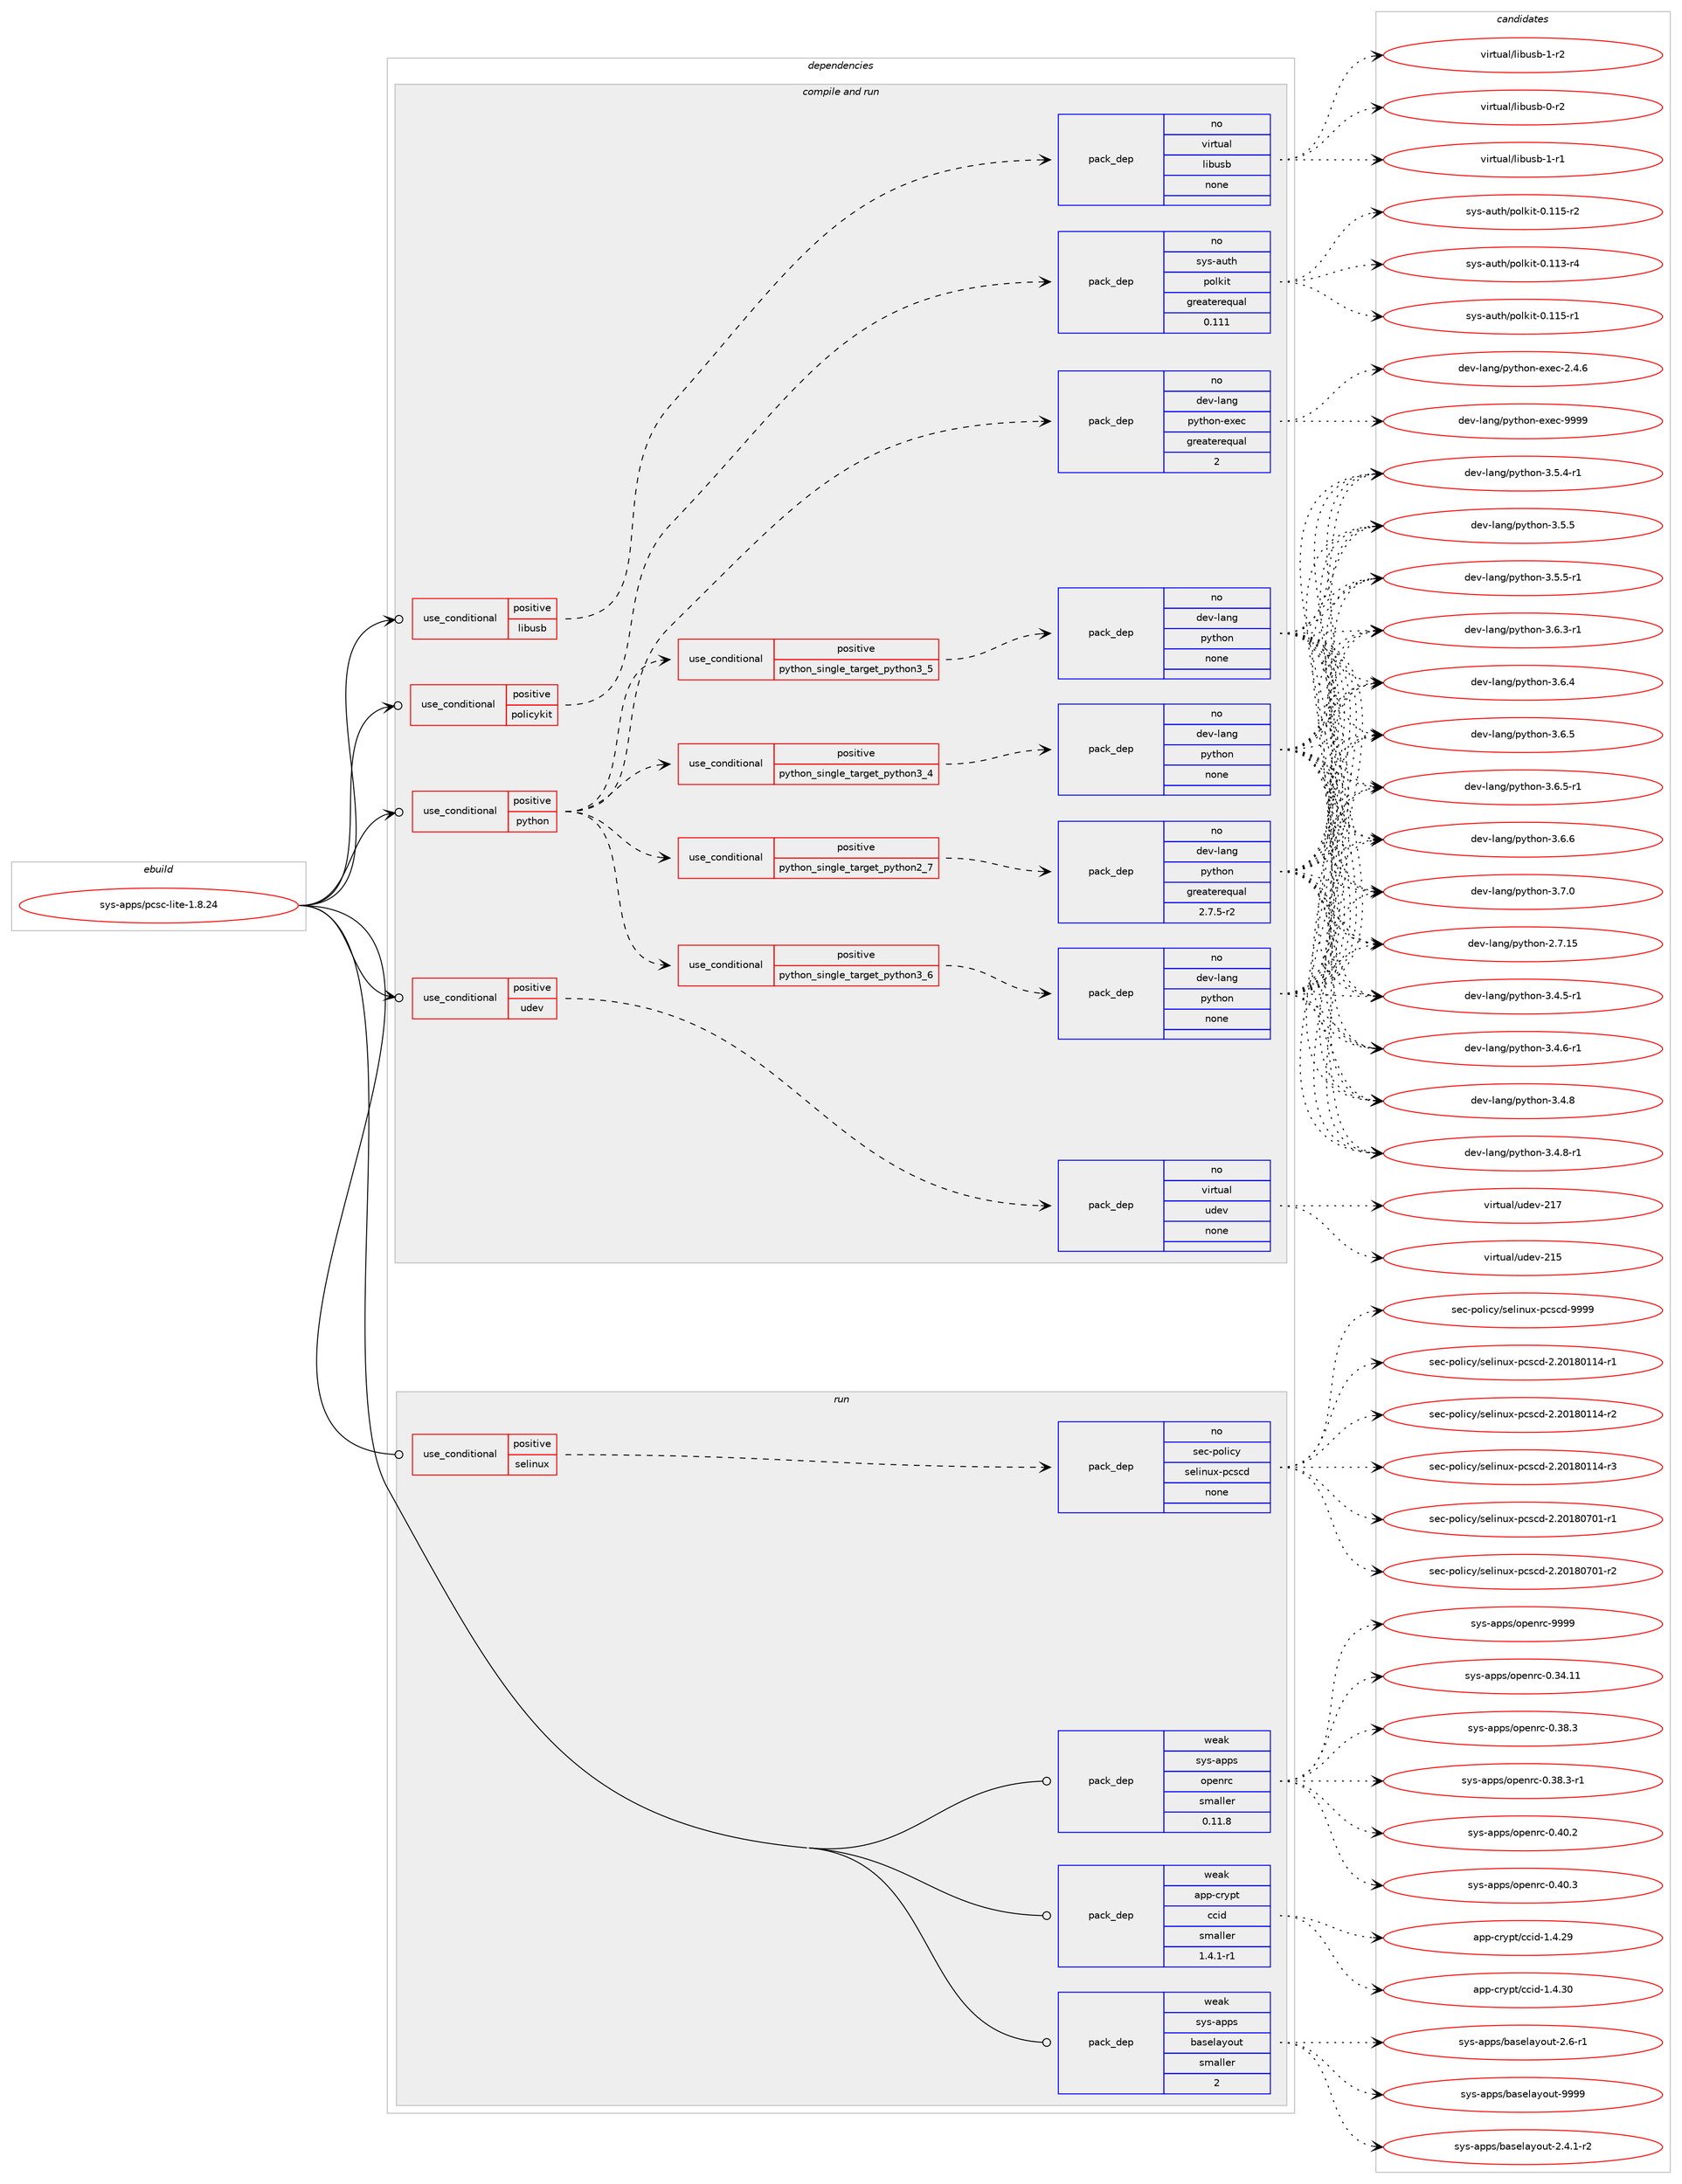 digraph prolog {

# *************
# Graph options
# *************

newrank=true;
concentrate=true;
compound=true;
graph [rankdir=LR,fontname=Helvetica,fontsize=10,ranksep=1.5];#, ranksep=2.5, nodesep=0.2];
edge  [arrowhead=vee];
node  [fontname=Helvetica,fontsize=10];

# **********
# The ebuild
# **********

subgraph cluster_leftcol {
color=gray;
rank=same;
label=<<i>ebuild</i>>;
id [label="sys-apps/pcsc-lite-1.8.24", color=red, width=4, href="../sys-apps/pcsc-lite-1.8.24.svg"];
}

# ****************
# The dependencies
# ****************

subgraph cluster_midcol {
color=gray;
label=<<i>dependencies</i>>;
subgraph cluster_compile {
fillcolor="#eeeeee";
style=filled;
label=<<i>compile</i>>;
}
subgraph cluster_compileandrun {
fillcolor="#eeeeee";
style=filled;
label=<<i>compile and run</i>>;
subgraph cond927 {
dependency6197 [label=<<TABLE BORDER="0" CELLBORDER="1" CELLSPACING="0" CELLPADDING="4"><TR><TD ROWSPAN="3" CELLPADDING="10">use_conditional</TD></TR><TR><TD>positive</TD></TR><TR><TD>libusb</TD></TR></TABLE>>, shape=none, color=red];
subgraph pack5130 {
dependency6198 [label=<<TABLE BORDER="0" CELLBORDER="1" CELLSPACING="0" CELLPADDING="4" WIDTH="220"><TR><TD ROWSPAN="6" CELLPADDING="30">pack_dep</TD></TR><TR><TD WIDTH="110">no</TD></TR><TR><TD>virtual</TD></TR><TR><TD>libusb</TD></TR><TR><TD>none</TD></TR><TR><TD></TD></TR></TABLE>>, shape=none, color=blue];
}
dependency6197:e -> dependency6198:w [weight=20,style="dashed",arrowhead="vee"];
}
id:e -> dependency6197:w [weight=20,style="solid",arrowhead="odotvee"];
subgraph cond928 {
dependency6199 [label=<<TABLE BORDER="0" CELLBORDER="1" CELLSPACING="0" CELLPADDING="4"><TR><TD ROWSPAN="3" CELLPADDING="10">use_conditional</TD></TR><TR><TD>positive</TD></TR><TR><TD>policykit</TD></TR></TABLE>>, shape=none, color=red];
subgraph pack5131 {
dependency6200 [label=<<TABLE BORDER="0" CELLBORDER="1" CELLSPACING="0" CELLPADDING="4" WIDTH="220"><TR><TD ROWSPAN="6" CELLPADDING="30">pack_dep</TD></TR><TR><TD WIDTH="110">no</TD></TR><TR><TD>sys-auth</TD></TR><TR><TD>polkit</TD></TR><TR><TD>greaterequal</TD></TR><TR><TD>0.111</TD></TR></TABLE>>, shape=none, color=blue];
}
dependency6199:e -> dependency6200:w [weight=20,style="dashed",arrowhead="vee"];
}
id:e -> dependency6199:w [weight=20,style="solid",arrowhead="odotvee"];
subgraph cond929 {
dependency6201 [label=<<TABLE BORDER="0" CELLBORDER="1" CELLSPACING="0" CELLPADDING="4"><TR><TD ROWSPAN="3" CELLPADDING="10">use_conditional</TD></TR><TR><TD>positive</TD></TR><TR><TD>python</TD></TR></TABLE>>, shape=none, color=red];
subgraph cond930 {
dependency6202 [label=<<TABLE BORDER="0" CELLBORDER="1" CELLSPACING="0" CELLPADDING="4"><TR><TD ROWSPAN="3" CELLPADDING="10">use_conditional</TD></TR><TR><TD>positive</TD></TR><TR><TD>python_single_target_python2_7</TD></TR></TABLE>>, shape=none, color=red];
subgraph pack5132 {
dependency6203 [label=<<TABLE BORDER="0" CELLBORDER="1" CELLSPACING="0" CELLPADDING="4" WIDTH="220"><TR><TD ROWSPAN="6" CELLPADDING="30">pack_dep</TD></TR><TR><TD WIDTH="110">no</TD></TR><TR><TD>dev-lang</TD></TR><TR><TD>python</TD></TR><TR><TD>greaterequal</TD></TR><TR><TD>2.7.5-r2</TD></TR></TABLE>>, shape=none, color=blue];
}
dependency6202:e -> dependency6203:w [weight=20,style="dashed",arrowhead="vee"];
}
dependency6201:e -> dependency6202:w [weight=20,style="dashed",arrowhead="vee"];
subgraph cond931 {
dependency6204 [label=<<TABLE BORDER="0" CELLBORDER="1" CELLSPACING="0" CELLPADDING="4"><TR><TD ROWSPAN="3" CELLPADDING="10">use_conditional</TD></TR><TR><TD>positive</TD></TR><TR><TD>python_single_target_python3_4</TD></TR></TABLE>>, shape=none, color=red];
subgraph pack5133 {
dependency6205 [label=<<TABLE BORDER="0" CELLBORDER="1" CELLSPACING="0" CELLPADDING="4" WIDTH="220"><TR><TD ROWSPAN="6" CELLPADDING="30">pack_dep</TD></TR><TR><TD WIDTH="110">no</TD></TR><TR><TD>dev-lang</TD></TR><TR><TD>python</TD></TR><TR><TD>none</TD></TR><TR><TD></TD></TR></TABLE>>, shape=none, color=blue];
}
dependency6204:e -> dependency6205:w [weight=20,style="dashed",arrowhead="vee"];
}
dependency6201:e -> dependency6204:w [weight=20,style="dashed",arrowhead="vee"];
subgraph cond932 {
dependency6206 [label=<<TABLE BORDER="0" CELLBORDER="1" CELLSPACING="0" CELLPADDING="4"><TR><TD ROWSPAN="3" CELLPADDING="10">use_conditional</TD></TR><TR><TD>positive</TD></TR><TR><TD>python_single_target_python3_5</TD></TR></TABLE>>, shape=none, color=red];
subgraph pack5134 {
dependency6207 [label=<<TABLE BORDER="0" CELLBORDER="1" CELLSPACING="0" CELLPADDING="4" WIDTH="220"><TR><TD ROWSPAN="6" CELLPADDING="30">pack_dep</TD></TR><TR><TD WIDTH="110">no</TD></TR><TR><TD>dev-lang</TD></TR><TR><TD>python</TD></TR><TR><TD>none</TD></TR><TR><TD></TD></TR></TABLE>>, shape=none, color=blue];
}
dependency6206:e -> dependency6207:w [weight=20,style="dashed",arrowhead="vee"];
}
dependency6201:e -> dependency6206:w [weight=20,style="dashed",arrowhead="vee"];
subgraph cond933 {
dependency6208 [label=<<TABLE BORDER="0" CELLBORDER="1" CELLSPACING="0" CELLPADDING="4"><TR><TD ROWSPAN="3" CELLPADDING="10">use_conditional</TD></TR><TR><TD>positive</TD></TR><TR><TD>python_single_target_python3_6</TD></TR></TABLE>>, shape=none, color=red];
subgraph pack5135 {
dependency6209 [label=<<TABLE BORDER="0" CELLBORDER="1" CELLSPACING="0" CELLPADDING="4" WIDTH="220"><TR><TD ROWSPAN="6" CELLPADDING="30">pack_dep</TD></TR><TR><TD WIDTH="110">no</TD></TR><TR><TD>dev-lang</TD></TR><TR><TD>python</TD></TR><TR><TD>none</TD></TR><TR><TD></TD></TR></TABLE>>, shape=none, color=blue];
}
dependency6208:e -> dependency6209:w [weight=20,style="dashed",arrowhead="vee"];
}
dependency6201:e -> dependency6208:w [weight=20,style="dashed",arrowhead="vee"];
subgraph pack5136 {
dependency6210 [label=<<TABLE BORDER="0" CELLBORDER="1" CELLSPACING="0" CELLPADDING="4" WIDTH="220"><TR><TD ROWSPAN="6" CELLPADDING="30">pack_dep</TD></TR><TR><TD WIDTH="110">no</TD></TR><TR><TD>dev-lang</TD></TR><TR><TD>python-exec</TD></TR><TR><TD>greaterequal</TD></TR><TR><TD>2</TD></TR></TABLE>>, shape=none, color=blue];
}
dependency6201:e -> dependency6210:w [weight=20,style="dashed",arrowhead="vee"];
}
id:e -> dependency6201:w [weight=20,style="solid",arrowhead="odotvee"];
subgraph cond934 {
dependency6211 [label=<<TABLE BORDER="0" CELLBORDER="1" CELLSPACING="0" CELLPADDING="4"><TR><TD ROWSPAN="3" CELLPADDING="10">use_conditional</TD></TR><TR><TD>positive</TD></TR><TR><TD>udev</TD></TR></TABLE>>, shape=none, color=red];
subgraph pack5137 {
dependency6212 [label=<<TABLE BORDER="0" CELLBORDER="1" CELLSPACING="0" CELLPADDING="4" WIDTH="220"><TR><TD ROWSPAN="6" CELLPADDING="30">pack_dep</TD></TR><TR><TD WIDTH="110">no</TD></TR><TR><TD>virtual</TD></TR><TR><TD>udev</TD></TR><TR><TD>none</TD></TR><TR><TD></TD></TR></TABLE>>, shape=none, color=blue];
}
dependency6211:e -> dependency6212:w [weight=20,style="dashed",arrowhead="vee"];
}
id:e -> dependency6211:w [weight=20,style="solid",arrowhead="odotvee"];
}
subgraph cluster_run {
fillcolor="#eeeeee";
style=filled;
label=<<i>run</i>>;
subgraph cond935 {
dependency6213 [label=<<TABLE BORDER="0" CELLBORDER="1" CELLSPACING="0" CELLPADDING="4"><TR><TD ROWSPAN="3" CELLPADDING="10">use_conditional</TD></TR><TR><TD>positive</TD></TR><TR><TD>selinux</TD></TR></TABLE>>, shape=none, color=red];
subgraph pack5138 {
dependency6214 [label=<<TABLE BORDER="0" CELLBORDER="1" CELLSPACING="0" CELLPADDING="4" WIDTH="220"><TR><TD ROWSPAN="6" CELLPADDING="30">pack_dep</TD></TR><TR><TD WIDTH="110">no</TD></TR><TR><TD>sec-policy</TD></TR><TR><TD>selinux-pcscd</TD></TR><TR><TD>none</TD></TR><TR><TD></TD></TR></TABLE>>, shape=none, color=blue];
}
dependency6213:e -> dependency6214:w [weight=20,style="dashed",arrowhead="vee"];
}
id:e -> dependency6213:w [weight=20,style="solid",arrowhead="odot"];
subgraph pack5139 {
dependency6215 [label=<<TABLE BORDER="0" CELLBORDER="1" CELLSPACING="0" CELLPADDING="4" WIDTH="220"><TR><TD ROWSPAN="6" CELLPADDING="30">pack_dep</TD></TR><TR><TD WIDTH="110">weak</TD></TR><TR><TD>app-crypt</TD></TR><TR><TD>ccid</TD></TR><TR><TD>smaller</TD></TR><TR><TD>1.4.1-r1</TD></TR></TABLE>>, shape=none, color=blue];
}
id:e -> dependency6215:w [weight=20,style="solid",arrowhead="odot"];
subgraph pack5140 {
dependency6216 [label=<<TABLE BORDER="0" CELLBORDER="1" CELLSPACING="0" CELLPADDING="4" WIDTH="220"><TR><TD ROWSPAN="6" CELLPADDING="30">pack_dep</TD></TR><TR><TD WIDTH="110">weak</TD></TR><TR><TD>sys-apps</TD></TR><TR><TD>baselayout</TD></TR><TR><TD>smaller</TD></TR><TR><TD>2</TD></TR></TABLE>>, shape=none, color=blue];
}
id:e -> dependency6216:w [weight=20,style="solid",arrowhead="odot"];
subgraph pack5141 {
dependency6217 [label=<<TABLE BORDER="0" CELLBORDER="1" CELLSPACING="0" CELLPADDING="4" WIDTH="220"><TR><TD ROWSPAN="6" CELLPADDING="30">pack_dep</TD></TR><TR><TD WIDTH="110">weak</TD></TR><TR><TD>sys-apps</TD></TR><TR><TD>openrc</TD></TR><TR><TD>smaller</TD></TR><TR><TD>0.11.8</TD></TR></TABLE>>, shape=none, color=blue];
}
id:e -> dependency6217:w [weight=20,style="solid",arrowhead="odot"];
}
}

# **************
# The candidates
# **************

subgraph cluster_choices {
rank=same;
color=gray;
label=<<i>candidates</i>>;

subgraph choice5130 {
color=black;
nodesep=1;
choice1181051141161179710847108105981171159845484511450 [label="virtual/libusb-0-r2", color=red, width=4,href="../virtual/libusb-0-r2.svg"];
choice1181051141161179710847108105981171159845494511449 [label="virtual/libusb-1-r1", color=red, width=4,href="../virtual/libusb-1-r1.svg"];
choice1181051141161179710847108105981171159845494511450 [label="virtual/libusb-1-r2", color=red, width=4,href="../virtual/libusb-1-r2.svg"];
dependency6198:e -> choice1181051141161179710847108105981171159845484511450:w [style=dotted,weight="100"];
dependency6198:e -> choice1181051141161179710847108105981171159845494511449:w [style=dotted,weight="100"];
dependency6198:e -> choice1181051141161179710847108105981171159845494511450:w [style=dotted,weight="100"];
}
subgraph choice5131 {
color=black;
nodesep=1;
choice1151211154597117116104471121111081071051164548464949514511452 [label="sys-auth/polkit-0.113-r4", color=red, width=4,href="../sys-auth/polkit-0.113-r4.svg"];
choice1151211154597117116104471121111081071051164548464949534511449 [label="sys-auth/polkit-0.115-r1", color=red, width=4,href="../sys-auth/polkit-0.115-r1.svg"];
choice1151211154597117116104471121111081071051164548464949534511450 [label="sys-auth/polkit-0.115-r2", color=red, width=4,href="../sys-auth/polkit-0.115-r2.svg"];
dependency6200:e -> choice1151211154597117116104471121111081071051164548464949514511452:w [style=dotted,weight="100"];
dependency6200:e -> choice1151211154597117116104471121111081071051164548464949534511449:w [style=dotted,weight="100"];
dependency6200:e -> choice1151211154597117116104471121111081071051164548464949534511450:w [style=dotted,weight="100"];
}
subgraph choice5132 {
color=black;
nodesep=1;
choice10010111845108971101034711212111610411111045504655464953 [label="dev-lang/python-2.7.15", color=red, width=4,href="../dev-lang/python-2.7.15.svg"];
choice1001011184510897110103471121211161041111104551465246534511449 [label="dev-lang/python-3.4.5-r1", color=red, width=4,href="../dev-lang/python-3.4.5-r1.svg"];
choice1001011184510897110103471121211161041111104551465246544511449 [label="dev-lang/python-3.4.6-r1", color=red, width=4,href="../dev-lang/python-3.4.6-r1.svg"];
choice100101118451089711010347112121116104111110455146524656 [label="dev-lang/python-3.4.8", color=red, width=4,href="../dev-lang/python-3.4.8.svg"];
choice1001011184510897110103471121211161041111104551465246564511449 [label="dev-lang/python-3.4.8-r1", color=red, width=4,href="../dev-lang/python-3.4.8-r1.svg"];
choice1001011184510897110103471121211161041111104551465346524511449 [label="dev-lang/python-3.5.4-r1", color=red, width=4,href="../dev-lang/python-3.5.4-r1.svg"];
choice100101118451089711010347112121116104111110455146534653 [label="dev-lang/python-3.5.5", color=red, width=4,href="../dev-lang/python-3.5.5.svg"];
choice1001011184510897110103471121211161041111104551465346534511449 [label="dev-lang/python-3.5.5-r1", color=red, width=4,href="../dev-lang/python-3.5.5-r1.svg"];
choice1001011184510897110103471121211161041111104551465446514511449 [label="dev-lang/python-3.6.3-r1", color=red, width=4,href="../dev-lang/python-3.6.3-r1.svg"];
choice100101118451089711010347112121116104111110455146544652 [label="dev-lang/python-3.6.4", color=red, width=4,href="../dev-lang/python-3.6.4.svg"];
choice100101118451089711010347112121116104111110455146544653 [label="dev-lang/python-3.6.5", color=red, width=4,href="../dev-lang/python-3.6.5.svg"];
choice1001011184510897110103471121211161041111104551465446534511449 [label="dev-lang/python-3.6.5-r1", color=red, width=4,href="../dev-lang/python-3.6.5-r1.svg"];
choice100101118451089711010347112121116104111110455146544654 [label="dev-lang/python-3.6.6", color=red, width=4,href="../dev-lang/python-3.6.6.svg"];
choice100101118451089711010347112121116104111110455146554648 [label="dev-lang/python-3.7.0", color=red, width=4,href="../dev-lang/python-3.7.0.svg"];
dependency6203:e -> choice10010111845108971101034711212111610411111045504655464953:w [style=dotted,weight="100"];
dependency6203:e -> choice1001011184510897110103471121211161041111104551465246534511449:w [style=dotted,weight="100"];
dependency6203:e -> choice1001011184510897110103471121211161041111104551465246544511449:w [style=dotted,weight="100"];
dependency6203:e -> choice100101118451089711010347112121116104111110455146524656:w [style=dotted,weight="100"];
dependency6203:e -> choice1001011184510897110103471121211161041111104551465246564511449:w [style=dotted,weight="100"];
dependency6203:e -> choice1001011184510897110103471121211161041111104551465346524511449:w [style=dotted,weight="100"];
dependency6203:e -> choice100101118451089711010347112121116104111110455146534653:w [style=dotted,weight="100"];
dependency6203:e -> choice1001011184510897110103471121211161041111104551465346534511449:w [style=dotted,weight="100"];
dependency6203:e -> choice1001011184510897110103471121211161041111104551465446514511449:w [style=dotted,weight="100"];
dependency6203:e -> choice100101118451089711010347112121116104111110455146544652:w [style=dotted,weight="100"];
dependency6203:e -> choice100101118451089711010347112121116104111110455146544653:w [style=dotted,weight="100"];
dependency6203:e -> choice1001011184510897110103471121211161041111104551465446534511449:w [style=dotted,weight="100"];
dependency6203:e -> choice100101118451089711010347112121116104111110455146544654:w [style=dotted,weight="100"];
dependency6203:e -> choice100101118451089711010347112121116104111110455146554648:w [style=dotted,weight="100"];
}
subgraph choice5133 {
color=black;
nodesep=1;
choice10010111845108971101034711212111610411111045504655464953 [label="dev-lang/python-2.7.15", color=red, width=4,href="../dev-lang/python-2.7.15.svg"];
choice1001011184510897110103471121211161041111104551465246534511449 [label="dev-lang/python-3.4.5-r1", color=red, width=4,href="../dev-lang/python-3.4.5-r1.svg"];
choice1001011184510897110103471121211161041111104551465246544511449 [label="dev-lang/python-3.4.6-r1", color=red, width=4,href="../dev-lang/python-3.4.6-r1.svg"];
choice100101118451089711010347112121116104111110455146524656 [label="dev-lang/python-3.4.8", color=red, width=4,href="../dev-lang/python-3.4.8.svg"];
choice1001011184510897110103471121211161041111104551465246564511449 [label="dev-lang/python-3.4.8-r1", color=red, width=4,href="../dev-lang/python-3.4.8-r1.svg"];
choice1001011184510897110103471121211161041111104551465346524511449 [label="dev-lang/python-3.5.4-r1", color=red, width=4,href="../dev-lang/python-3.5.4-r1.svg"];
choice100101118451089711010347112121116104111110455146534653 [label="dev-lang/python-3.5.5", color=red, width=4,href="../dev-lang/python-3.5.5.svg"];
choice1001011184510897110103471121211161041111104551465346534511449 [label="dev-lang/python-3.5.5-r1", color=red, width=4,href="../dev-lang/python-3.5.5-r1.svg"];
choice1001011184510897110103471121211161041111104551465446514511449 [label="dev-lang/python-3.6.3-r1", color=red, width=4,href="../dev-lang/python-3.6.3-r1.svg"];
choice100101118451089711010347112121116104111110455146544652 [label="dev-lang/python-3.6.4", color=red, width=4,href="../dev-lang/python-3.6.4.svg"];
choice100101118451089711010347112121116104111110455146544653 [label="dev-lang/python-3.6.5", color=red, width=4,href="../dev-lang/python-3.6.5.svg"];
choice1001011184510897110103471121211161041111104551465446534511449 [label="dev-lang/python-3.6.5-r1", color=red, width=4,href="../dev-lang/python-3.6.5-r1.svg"];
choice100101118451089711010347112121116104111110455146544654 [label="dev-lang/python-3.6.6", color=red, width=4,href="../dev-lang/python-3.6.6.svg"];
choice100101118451089711010347112121116104111110455146554648 [label="dev-lang/python-3.7.0", color=red, width=4,href="../dev-lang/python-3.7.0.svg"];
dependency6205:e -> choice10010111845108971101034711212111610411111045504655464953:w [style=dotted,weight="100"];
dependency6205:e -> choice1001011184510897110103471121211161041111104551465246534511449:w [style=dotted,weight="100"];
dependency6205:e -> choice1001011184510897110103471121211161041111104551465246544511449:w [style=dotted,weight="100"];
dependency6205:e -> choice100101118451089711010347112121116104111110455146524656:w [style=dotted,weight="100"];
dependency6205:e -> choice1001011184510897110103471121211161041111104551465246564511449:w [style=dotted,weight="100"];
dependency6205:e -> choice1001011184510897110103471121211161041111104551465346524511449:w [style=dotted,weight="100"];
dependency6205:e -> choice100101118451089711010347112121116104111110455146534653:w [style=dotted,weight="100"];
dependency6205:e -> choice1001011184510897110103471121211161041111104551465346534511449:w [style=dotted,weight="100"];
dependency6205:e -> choice1001011184510897110103471121211161041111104551465446514511449:w [style=dotted,weight="100"];
dependency6205:e -> choice100101118451089711010347112121116104111110455146544652:w [style=dotted,weight="100"];
dependency6205:e -> choice100101118451089711010347112121116104111110455146544653:w [style=dotted,weight="100"];
dependency6205:e -> choice1001011184510897110103471121211161041111104551465446534511449:w [style=dotted,weight="100"];
dependency6205:e -> choice100101118451089711010347112121116104111110455146544654:w [style=dotted,weight="100"];
dependency6205:e -> choice100101118451089711010347112121116104111110455146554648:w [style=dotted,weight="100"];
}
subgraph choice5134 {
color=black;
nodesep=1;
choice10010111845108971101034711212111610411111045504655464953 [label="dev-lang/python-2.7.15", color=red, width=4,href="../dev-lang/python-2.7.15.svg"];
choice1001011184510897110103471121211161041111104551465246534511449 [label="dev-lang/python-3.4.5-r1", color=red, width=4,href="../dev-lang/python-3.4.5-r1.svg"];
choice1001011184510897110103471121211161041111104551465246544511449 [label="dev-lang/python-3.4.6-r1", color=red, width=4,href="../dev-lang/python-3.4.6-r1.svg"];
choice100101118451089711010347112121116104111110455146524656 [label="dev-lang/python-3.4.8", color=red, width=4,href="../dev-lang/python-3.4.8.svg"];
choice1001011184510897110103471121211161041111104551465246564511449 [label="dev-lang/python-3.4.8-r1", color=red, width=4,href="../dev-lang/python-3.4.8-r1.svg"];
choice1001011184510897110103471121211161041111104551465346524511449 [label="dev-lang/python-3.5.4-r1", color=red, width=4,href="../dev-lang/python-3.5.4-r1.svg"];
choice100101118451089711010347112121116104111110455146534653 [label="dev-lang/python-3.5.5", color=red, width=4,href="../dev-lang/python-3.5.5.svg"];
choice1001011184510897110103471121211161041111104551465346534511449 [label="dev-lang/python-3.5.5-r1", color=red, width=4,href="../dev-lang/python-3.5.5-r1.svg"];
choice1001011184510897110103471121211161041111104551465446514511449 [label="dev-lang/python-3.6.3-r1", color=red, width=4,href="../dev-lang/python-3.6.3-r1.svg"];
choice100101118451089711010347112121116104111110455146544652 [label="dev-lang/python-3.6.4", color=red, width=4,href="../dev-lang/python-3.6.4.svg"];
choice100101118451089711010347112121116104111110455146544653 [label="dev-lang/python-3.6.5", color=red, width=4,href="../dev-lang/python-3.6.5.svg"];
choice1001011184510897110103471121211161041111104551465446534511449 [label="dev-lang/python-3.6.5-r1", color=red, width=4,href="../dev-lang/python-3.6.5-r1.svg"];
choice100101118451089711010347112121116104111110455146544654 [label="dev-lang/python-3.6.6", color=red, width=4,href="../dev-lang/python-3.6.6.svg"];
choice100101118451089711010347112121116104111110455146554648 [label="dev-lang/python-3.7.0", color=red, width=4,href="../dev-lang/python-3.7.0.svg"];
dependency6207:e -> choice10010111845108971101034711212111610411111045504655464953:w [style=dotted,weight="100"];
dependency6207:e -> choice1001011184510897110103471121211161041111104551465246534511449:w [style=dotted,weight="100"];
dependency6207:e -> choice1001011184510897110103471121211161041111104551465246544511449:w [style=dotted,weight="100"];
dependency6207:e -> choice100101118451089711010347112121116104111110455146524656:w [style=dotted,weight="100"];
dependency6207:e -> choice1001011184510897110103471121211161041111104551465246564511449:w [style=dotted,weight="100"];
dependency6207:e -> choice1001011184510897110103471121211161041111104551465346524511449:w [style=dotted,weight="100"];
dependency6207:e -> choice100101118451089711010347112121116104111110455146534653:w [style=dotted,weight="100"];
dependency6207:e -> choice1001011184510897110103471121211161041111104551465346534511449:w [style=dotted,weight="100"];
dependency6207:e -> choice1001011184510897110103471121211161041111104551465446514511449:w [style=dotted,weight="100"];
dependency6207:e -> choice100101118451089711010347112121116104111110455146544652:w [style=dotted,weight="100"];
dependency6207:e -> choice100101118451089711010347112121116104111110455146544653:w [style=dotted,weight="100"];
dependency6207:e -> choice1001011184510897110103471121211161041111104551465446534511449:w [style=dotted,weight="100"];
dependency6207:e -> choice100101118451089711010347112121116104111110455146544654:w [style=dotted,weight="100"];
dependency6207:e -> choice100101118451089711010347112121116104111110455146554648:w [style=dotted,weight="100"];
}
subgraph choice5135 {
color=black;
nodesep=1;
choice10010111845108971101034711212111610411111045504655464953 [label="dev-lang/python-2.7.15", color=red, width=4,href="../dev-lang/python-2.7.15.svg"];
choice1001011184510897110103471121211161041111104551465246534511449 [label="dev-lang/python-3.4.5-r1", color=red, width=4,href="../dev-lang/python-3.4.5-r1.svg"];
choice1001011184510897110103471121211161041111104551465246544511449 [label="dev-lang/python-3.4.6-r1", color=red, width=4,href="../dev-lang/python-3.4.6-r1.svg"];
choice100101118451089711010347112121116104111110455146524656 [label="dev-lang/python-3.4.8", color=red, width=4,href="../dev-lang/python-3.4.8.svg"];
choice1001011184510897110103471121211161041111104551465246564511449 [label="dev-lang/python-3.4.8-r1", color=red, width=4,href="../dev-lang/python-3.4.8-r1.svg"];
choice1001011184510897110103471121211161041111104551465346524511449 [label="dev-lang/python-3.5.4-r1", color=red, width=4,href="../dev-lang/python-3.5.4-r1.svg"];
choice100101118451089711010347112121116104111110455146534653 [label="dev-lang/python-3.5.5", color=red, width=4,href="../dev-lang/python-3.5.5.svg"];
choice1001011184510897110103471121211161041111104551465346534511449 [label="dev-lang/python-3.5.5-r1", color=red, width=4,href="../dev-lang/python-3.5.5-r1.svg"];
choice1001011184510897110103471121211161041111104551465446514511449 [label="dev-lang/python-3.6.3-r1", color=red, width=4,href="../dev-lang/python-3.6.3-r1.svg"];
choice100101118451089711010347112121116104111110455146544652 [label="dev-lang/python-3.6.4", color=red, width=4,href="../dev-lang/python-3.6.4.svg"];
choice100101118451089711010347112121116104111110455146544653 [label="dev-lang/python-3.6.5", color=red, width=4,href="../dev-lang/python-3.6.5.svg"];
choice1001011184510897110103471121211161041111104551465446534511449 [label="dev-lang/python-3.6.5-r1", color=red, width=4,href="../dev-lang/python-3.6.5-r1.svg"];
choice100101118451089711010347112121116104111110455146544654 [label="dev-lang/python-3.6.6", color=red, width=4,href="../dev-lang/python-3.6.6.svg"];
choice100101118451089711010347112121116104111110455146554648 [label="dev-lang/python-3.7.0", color=red, width=4,href="../dev-lang/python-3.7.0.svg"];
dependency6209:e -> choice10010111845108971101034711212111610411111045504655464953:w [style=dotted,weight="100"];
dependency6209:e -> choice1001011184510897110103471121211161041111104551465246534511449:w [style=dotted,weight="100"];
dependency6209:e -> choice1001011184510897110103471121211161041111104551465246544511449:w [style=dotted,weight="100"];
dependency6209:e -> choice100101118451089711010347112121116104111110455146524656:w [style=dotted,weight="100"];
dependency6209:e -> choice1001011184510897110103471121211161041111104551465246564511449:w [style=dotted,weight="100"];
dependency6209:e -> choice1001011184510897110103471121211161041111104551465346524511449:w [style=dotted,weight="100"];
dependency6209:e -> choice100101118451089711010347112121116104111110455146534653:w [style=dotted,weight="100"];
dependency6209:e -> choice1001011184510897110103471121211161041111104551465346534511449:w [style=dotted,weight="100"];
dependency6209:e -> choice1001011184510897110103471121211161041111104551465446514511449:w [style=dotted,weight="100"];
dependency6209:e -> choice100101118451089711010347112121116104111110455146544652:w [style=dotted,weight="100"];
dependency6209:e -> choice100101118451089711010347112121116104111110455146544653:w [style=dotted,weight="100"];
dependency6209:e -> choice1001011184510897110103471121211161041111104551465446534511449:w [style=dotted,weight="100"];
dependency6209:e -> choice100101118451089711010347112121116104111110455146544654:w [style=dotted,weight="100"];
dependency6209:e -> choice100101118451089711010347112121116104111110455146554648:w [style=dotted,weight="100"];
}
subgraph choice5136 {
color=black;
nodesep=1;
choice1001011184510897110103471121211161041111104510112010199455046524654 [label="dev-lang/python-exec-2.4.6", color=red, width=4,href="../dev-lang/python-exec-2.4.6.svg"];
choice10010111845108971101034711212111610411111045101120101994557575757 [label="dev-lang/python-exec-9999", color=red, width=4,href="../dev-lang/python-exec-9999.svg"];
dependency6210:e -> choice1001011184510897110103471121211161041111104510112010199455046524654:w [style=dotted,weight="100"];
dependency6210:e -> choice10010111845108971101034711212111610411111045101120101994557575757:w [style=dotted,weight="100"];
}
subgraph choice5137 {
color=black;
nodesep=1;
choice118105114116117971084711710010111845504953 [label="virtual/udev-215", color=red, width=4,href="../virtual/udev-215.svg"];
choice118105114116117971084711710010111845504955 [label="virtual/udev-217", color=red, width=4,href="../virtual/udev-217.svg"];
dependency6212:e -> choice118105114116117971084711710010111845504953:w [style=dotted,weight="100"];
dependency6212:e -> choice118105114116117971084711710010111845504955:w [style=dotted,weight="100"];
}
subgraph choice5138 {
color=black;
nodesep=1;
choice1151019945112111108105991214711510110810511011712045112991159910045504650484956484949524511449 [label="sec-policy/selinux-pcscd-2.20180114-r1", color=red, width=4,href="../sec-policy/selinux-pcscd-2.20180114-r1.svg"];
choice1151019945112111108105991214711510110810511011712045112991159910045504650484956484949524511450 [label="sec-policy/selinux-pcscd-2.20180114-r2", color=red, width=4,href="../sec-policy/selinux-pcscd-2.20180114-r2.svg"];
choice1151019945112111108105991214711510110810511011712045112991159910045504650484956484949524511451 [label="sec-policy/selinux-pcscd-2.20180114-r3", color=red, width=4,href="../sec-policy/selinux-pcscd-2.20180114-r3.svg"];
choice1151019945112111108105991214711510110810511011712045112991159910045504650484956485548494511449 [label="sec-policy/selinux-pcscd-2.20180701-r1", color=red, width=4,href="../sec-policy/selinux-pcscd-2.20180701-r1.svg"];
choice1151019945112111108105991214711510110810511011712045112991159910045504650484956485548494511450 [label="sec-policy/selinux-pcscd-2.20180701-r2", color=red, width=4,href="../sec-policy/selinux-pcscd-2.20180701-r2.svg"];
choice115101994511211110810599121471151011081051101171204511299115991004557575757 [label="sec-policy/selinux-pcscd-9999", color=red, width=4,href="../sec-policy/selinux-pcscd-9999.svg"];
dependency6214:e -> choice1151019945112111108105991214711510110810511011712045112991159910045504650484956484949524511449:w [style=dotted,weight="100"];
dependency6214:e -> choice1151019945112111108105991214711510110810511011712045112991159910045504650484956484949524511450:w [style=dotted,weight="100"];
dependency6214:e -> choice1151019945112111108105991214711510110810511011712045112991159910045504650484956484949524511451:w [style=dotted,weight="100"];
dependency6214:e -> choice1151019945112111108105991214711510110810511011712045112991159910045504650484956485548494511449:w [style=dotted,weight="100"];
dependency6214:e -> choice1151019945112111108105991214711510110810511011712045112991159910045504650484956485548494511450:w [style=dotted,weight="100"];
dependency6214:e -> choice115101994511211110810599121471151011081051101171204511299115991004557575757:w [style=dotted,weight="100"];
}
subgraph choice5139 {
color=black;
nodesep=1;
choice97112112459911412111211647999910510045494652465057 [label="app-crypt/ccid-1.4.29", color=red, width=4,href="../app-crypt/ccid-1.4.29.svg"];
choice97112112459911412111211647999910510045494652465148 [label="app-crypt/ccid-1.4.30", color=red, width=4,href="../app-crypt/ccid-1.4.30.svg"];
dependency6215:e -> choice97112112459911412111211647999910510045494652465057:w [style=dotted,weight="100"];
dependency6215:e -> choice97112112459911412111211647999910510045494652465148:w [style=dotted,weight="100"];
}
subgraph choice5140 {
color=black;
nodesep=1;
choice1151211154597112112115479897115101108971211111171164550465246494511450 [label="sys-apps/baselayout-2.4.1-r2", color=red, width=4,href="../sys-apps/baselayout-2.4.1-r2.svg"];
choice115121115459711211211547989711510110897121111117116455046544511449 [label="sys-apps/baselayout-2.6-r1", color=red, width=4,href="../sys-apps/baselayout-2.6-r1.svg"];
choice1151211154597112112115479897115101108971211111171164557575757 [label="sys-apps/baselayout-9999", color=red, width=4,href="../sys-apps/baselayout-9999.svg"];
dependency6216:e -> choice1151211154597112112115479897115101108971211111171164550465246494511450:w [style=dotted,weight="100"];
dependency6216:e -> choice115121115459711211211547989711510110897121111117116455046544511449:w [style=dotted,weight="100"];
dependency6216:e -> choice1151211154597112112115479897115101108971211111171164557575757:w [style=dotted,weight="100"];
}
subgraph choice5141 {
color=black;
nodesep=1;
choice115121115459711211211547111112101110114994548465152464949 [label="sys-apps/openrc-0.34.11", color=red, width=4,href="../sys-apps/openrc-0.34.11.svg"];
choice1151211154597112112115471111121011101149945484651564651 [label="sys-apps/openrc-0.38.3", color=red, width=4,href="../sys-apps/openrc-0.38.3.svg"];
choice11512111545971121121154711111210111011499454846515646514511449 [label="sys-apps/openrc-0.38.3-r1", color=red, width=4,href="../sys-apps/openrc-0.38.3-r1.svg"];
choice1151211154597112112115471111121011101149945484652484650 [label="sys-apps/openrc-0.40.2", color=red, width=4,href="../sys-apps/openrc-0.40.2.svg"];
choice1151211154597112112115471111121011101149945484652484651 [label="sys-apps/openrc-0.40.3", color=red, width=4,href="../sys-apps/openrc-0.40.3.svg"];
choice115121115459711211211547111112101110114994557575757 [label="sys-apps/openrc-9999", color=red, width=4,href="../sys-apps/openrc-9999.svg"];
dependency6217:e -> choice115121115459711211211547111112101110114994548465152464949:w [style=dotted,weight="100"];
dependency6217:e -> choice1151211154597112112115471111121011101149945484651564651:w [style=dotted,weight="100"];
dependency6217:e -> choice11512111545971121121154711111210111011499454846515646514511449:w [style=dotted,weight="100"];
dependency6217:e -> choice1151211154597112112115471111121011101149945484652484650:w [style=dotted,weight="100"];
dependency6217:e -> choice1151211154597112112115471111121011101149945484652484651:w [style=dotted,weight="100"];
dependency6217:e -> choice115121115459711211211547111112101110114994557575757:w [style=dotted,weight="100"];
}
}

}
